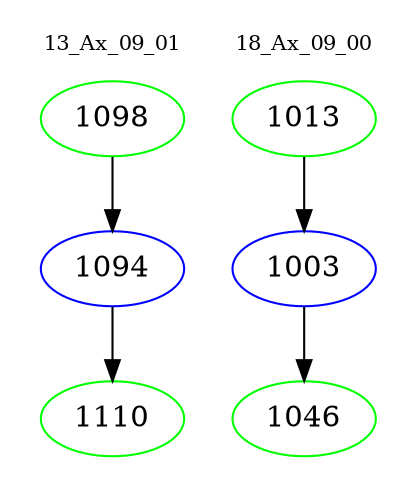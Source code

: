 digraph{
subgraph cluster_0 {
color = white
label = "13_Ax_09_01";
fontsize=10;
T0_1098 [label="1098", color="green"]
T0_1098 -> T0_1094 [color="black"]
T0_1094 [label="1094", color="blue"]
T0_1094 -> T0_1110 [color="black"]
T0_1110 [label="1110", color="green"]
}
subgraph cluster_1 {
color = white
label = "18_Ax_09_00";
fontsize=10;
T1_1013 [label="1013", color="green"]
T1_1013 -> T1_1003 [color="black"]
T1_1003 [label="1003", color="blue"]
T1_1003 -> T1_1046 [color="black"]
T1_1046 [label="1046", color="green"]
}
}

